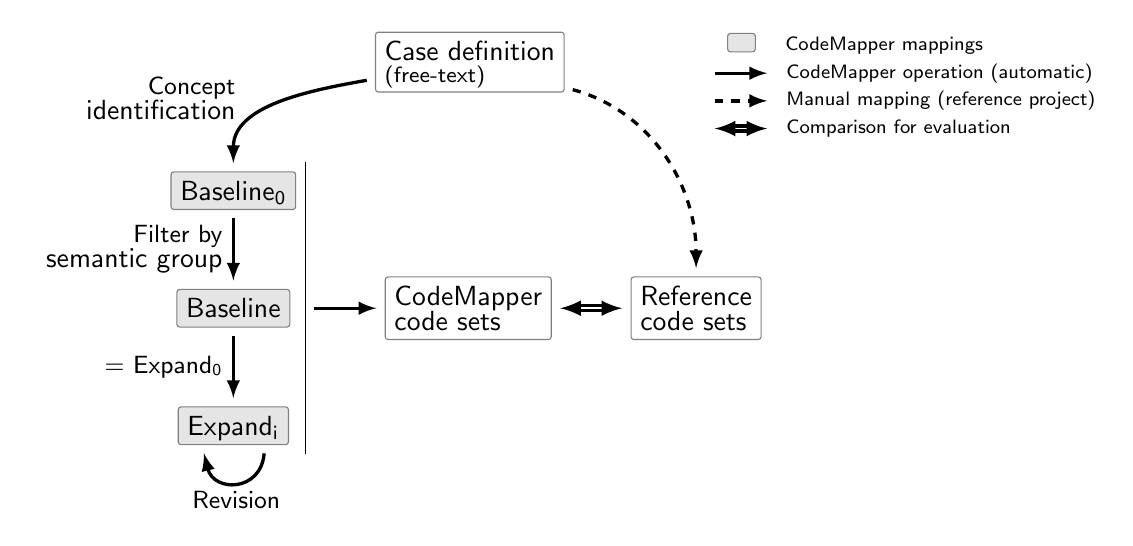 % -*- mode: LaTeX -*-
\usetikzlibrary{arrows,calc,shapes.geometric,shapes.arrows,positioning,fit,backgrounds,patterns}


\begin{tikzpicture}[%
rect/.style n args={4}{
        draw=none,
        rectangle,
        append after command={
            \pgfextra{%
                \pgfkeysgetvalue{/pgf/outer xsep}{\oxsep}
                \pgfkeysgetvalue{/pgf/outer ysep}{\oysep}
                \def\arg@one{#1}
                \def\arg@two{#2}
                \def\arg@three{#3}
                \def\arg@four{#4}
                \begin{pgfinterruptpath}
                    \ifx\\#1\\\else
                        \draw[draw,#1] ([xshift=-\oxsep,yshift=+\pgflinewidth]\tikzlastnode.south east) edge ([xshift=-\oxsep,yshift=0\ifx\arg@two\@empty-\pgflinewidth\fi]\tikzlastnode.north east);
                    \fi\ifx\\#2\\\else
                        \draw[draw,#2] ([xshift=-\pgflinewidth,yshift=-\oysep]\tikzlastnode.north east) edge ([xshift=0\ifx\arg@three\@empty+\pgflinewidth\fi,yshift=-\oysep]\tikzlastnode.north west);
                    \fi\ifx\\#3\\\else
                        \draw[draw,#3] ([xshift=\oxsep,yshift=0-\pgflinewidth]\tikzlastnode.north west) edge ([xshift=\oxsep,yshift=0\ifx\arg@four\@empty+\pgflinewidth\fi]\tikzlastnode.south west);
                    \fi\ifx\\#4\\\else
                        \draw[draw,#4] ([xshift=0+\pgflinewidth,yshift=\oysep]\tikzlastnode.south west) edge ([xshift=0\ifx\arg@one\@empty-\pgflinewidth\fi,yshift=\oysep]\tikzlastnode.south east);
                    \fi
                \end{pgfinterruptpath}
            }
        }
    },
    every node/.style={%
      font=\sffamily,
      align=left
    },
    every path/.style={%
      font=\sffamily
    },
    insidearrow/.style={%
      -latex,
      very thick,
      shorten <= 3pt,
      shorten >= 3pt
    },
    insidenode/.style={%
      draw=black!50,
      fill=black!10,
%       postaction={
%           pattern=dots
%       },
      rounded corners=0.1em,
      text depth=0em
    },%
    outsidenode/.style={%
%       pattern=dots,
      draw=black!50,
%      fill=black!20,
      rounded corners=0.1em,
      text depth=0em
    },
    outsidearrow/.style={%
      dashed,
      color=black!70,thick,
      -latex, very thick,
      shorten <= 3pt,
      shorten >= 3pt
    },
    dot/.style={circle,fill=#1,inner sep=0,minimum size=4pt},
  ]

  \node[outsidenode] (casedef) {Case definition \\[-0.4em] \footnotesize (free-text)};
  \node[insidenode] (base0) [below left=of casedef] {Baseline$_\textsf 0$};
  \node[insidenode] (base) [below=of base0] {Baseline};
  \node[insidenode] (expand) [below=of base] {Expand$_\textsf i$};


%  \node (comap) [above left=1em and 1.5em of casedef] {CodeMapper \\[-0.4em] \footnotesize (automatic)};
%  \node[above right=1em and -2.5em of casedef, align=right] (manual) {Reference mapping \\[-0.3em] \footnotesize (manual)};

\tikzset{dot/.style={circle,fill=#1,inner sep=0,minimum size=4pt}}

%  \node (proj) [right=of zero, align=right] {Project \\[-0.4em] \scriptsize (manual)};

  \node[draw,rect={solid}{}{}{},fit=(base0) (base) (expand)] (mappings) {};

  \node[outsidenode] (mappingcodes) [right=of mappings] {CodeMapper \\[-0.3em] code sets};
  \node[outsidenode] (refer) [right=of mappingcodes] {Reference \\[-0.3em] code sets};
  
  \path (casedef)
    edge[insidearrow,out=190,in=90]
    node[above left,align=right,near end] (indexing) {\small Concept \\[-0.3em] identification}
    (base0);

  \path (base0)
    edge[insidearrow]
    node[left, align=right] (indexing) {\small Filter by \\[-0.3em] semantic group}
    (base);

  \path (base)
    edge[insidearrow]
    node[left, align=right] (indexing) {\small = Expand$_\textsf 0$}
    (expand);

% 
  \draw[insidearrow] ($ (expand.south) + (0.4,0) $)
    .. controls +(-.05,-.6) and +(0.15,-.6) ..
    node[below] (revision) {\small Revision}
     ($ (expand.south) + (-.4,0) $);

  \path (casedef)
    edge[insidearrow,out=-15	, in=90,dashed]
    (refer);

  \path (mappingcodes)
    edge[insidearrow, latex-latex, double]
%    node[below] {\footnotesize Comparison}
    (refer);

  \path (mappings)
    edge[insidearrow]
    (mappingcodes);

    \coordinate (legend) at ($(current bounding box.north east) + (-2em,-1.5em)$);
    \draw[insidearrow]
      (legend)
      ++(0, 0em) -- ++(2.5em, 0)
      node[right] {\scriptsize CodeMapper operation (automatic)};
    \draw[insidearrow, dashed]
      (legend)
      ++(0, -1em) -- ++(2.5em, 0)
      node[right] {\scriptsize Manual mapping (reference project)};
    \draw[insidearrow, latex-latex, double]
      (legend)
      ++(0, -2em) -- ++(2.5em, 0)
      node[right] {\scriptsize Comparison for evaluation};
 
    \node[insidenode, anchor=south west] at ($(legend) + (0.75em,0.75em)$) {\ };
	\draw[draw=none] (legend) 
      ++(0, 1em) -- ++(2.5em, 0)
      node[right] {\scriptsize CodeMapper mappings};

%   \node[dot=red] at (legend) {};
\end{tikzpicture}